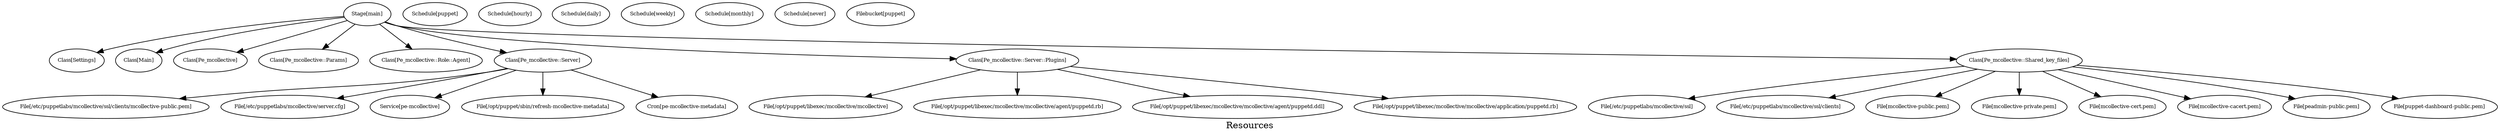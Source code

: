 digraph Resources {
    label = "Resources"
    "Stage[main]" [
        fontsize = 8,
        label = "Stage[main]"
    ]

    "Class[Settings]" [
        fontsize = 8,
        label = "Class[Settings]"
    ]

    "Class[Main]" [
        fontsize = 8,
        label = "Class[Main]"
    ]

    "Class[Pe_mcollective]" [
        fontsize = 8,
        label = "Class[Pe_mcollective]"
    ]

    "Class[Pe_mcollective::Params]" [
        fontsize = 8,
        label = "Class[Pe_mcollective::Params]"
    ]

    "Class[Pe_mcollective::Role::Agent]" [
        fontsize = 8,
        label = "Class[Pe_mcollective::Role::Agent]"
    ]

    "Class[Pe_mcollective::Server]" [
        fontsize = 8,
        label = "Class[Pe_mcollective::Server]"
    ]

    "Class[Pe_mcollective::Server::Plugins]" [
        fontsize = 8,
        label = "Class[Pe_mcollective::Server::Plugins]"
    ]

    "File[/opt/puppet/libexec/mcollective/mcollective]" [
        fontsize = 8,
        label = "File[/opt/puppet/libexec/mcollective/mcollective]"
    ]

    "File[/opt/puppet/libexec/mcollective/mcollective/agent/puppetd.rb]" [
        fontsize = 8,
        label = "File[/opt/puppet/libexec/mcollective/mcollective/agent/puppetd.rb]"
    ]

    "File[/opt/puppet/libexec/mcollective/mcollective/agent/puppetd.ddl]" [
        fontsize = 8,
        label = "File[/opt/puppet/libexec/mcollective/mcollective/agent/puppetd.ddl]"
    ]

    "File[/opt/puppet/libexec/mcollective/mcollective/application/puppetd.rb]" [
        fontsize = 8,
        label = "File[/opt/puppet/libexec/mcollective/mcollective/application/puppetd.rb]"
    ]

    "Class[Pe_mcollective::Shared_key_files]" [
        fontsize = 8,
        label = "Class[Pe_mcollective::Shared_key_files]"
    ]

    "File[/etc/puppetlabs/mcollective/ssl]" [
        fontsize = 8,
        label = "File[/etc/puppetlabs/mcollective/ssl]"
    ]

    "File[/etc/puppetlabs/mcollective/ssl/clients]" [
        fontsize = 8,
        label = "File[/etc/puppetlabs/mcollective/ssl/clients]"
    ]

    "File[mcollective-public.pem]" [
        fontsize = 8,
        label = "File[mcollective-public.pem]"
    ]

    "File[mcollective-private.pem]" [
        fontsize = 8,
        label = "File[mcollective-private.pem]"
    ]

    "File[mcollective-cert.pem]" [
        fontsize = 8,
        label = "File[mcollective-cert.pem]"
    ]

    "File[mcollective-cacert.pem]" [
        fontsize = 8,
        label = "File[mcollective-cacert.pem]"
    ]

    "File[peadmin-public.pem]" [
        fontsize = 8,
        label = "File[peadmin-public.pem]"
    ]

    "File[puppet-dashboard-public.pem]" [
        fontsize = 8,
        label = "File[puppet-dashboard-public.pem]"
    ]

    "File[/etc/puppetlabs/mcollective/ssl/clients/mcollective-public.pem]" [
        fontsize = 8,
        label = "File[/etc/puppetlabs/mcollective/ssl/clients/mcollective-public.pem]"
    ]

    "File[/etc/puppetlabs/mcollective/server.cfg]" [
        fontsize = 8,
        label = "File[/etc/puppetlabs/mcollective/server.cfg]"
    ]

    "Service[pe-mcollective]" [
        fontsize = 8,
        label = "Service[pe-mcollective]"
    ]

    "File[/opt/puppet/sbin/refresh-mcollective-metadata]" [
        fontsize = 8,
        label = "File[/opt/puppet/sbin/refresh-mcollective-metadata]"
    ]

    "Cron[pe-mcollective-metadata]" [
        fontsize = 8,
        label = "Cron[pe-mcollective-metadata]"
    ]

    "Schedule[puppet]" [
        fontsize = 8,
        label = "Schedule[puppet]"
    ]

    "Schedule[hourly]" [
        fontsize = 8,
        label = "Schedule[hourly]"
    ]

    "Schedule[daily]" [
        fontsize = 8,
        label = "Schedule[daily]"
    ]

    "Schedule[weekly]" [
        fontsize = 8,
        label = "Schedule[weekly]"
    ]

    "Schedule[monthly]" [
        fontsize = 8,
        label = "Schedule[monthly]"
    ]

    "Schedule[never]" [
        fontsize = 8,
        label = "Schedule[never]"
    ]

    "Filebucket[puppet]" [
        fontsize = 8,
        label = "Filebucket[puppet]"
    ]

    "Stage[main]" -> "Class[Settings]" [
        fontsize = 8
    ]

    "Stage[main]" -> "Class[Main]" [
        fontsize = 8
    ]

    "Stage[main]" -> "Class[Pe_mcollective]" [
        fontsize = 8
    ]

    "Stage[main]" -> "Class[Pe_mcollective::Params]" [
        fontsize = 8
    ]

    "Stage[main]" -> "Class[Pe_mcollective::Role::Agent]" [
        fontsize = 8
    ]

    "Stage[main]" -> "Class[Pe_mcollective::Server]" [
        fontsize = 8
    ]

    "Stage[main]" -> "Class[Pe_mcollective::Server::Plugins]" [
        fontsize = 8
    ]

    "Class[Pe_mcollective::Server::Plugins]" -> "File[/opt/puppet/libexec/mcollective/mcollective]" [
        fontsize = 8
    ]

    "Class[Pe_mcollective::Server::Plugins]" -> "File[/opt/puppet/libexec/mcollective/mcollective/agent/puppetd.rb]" [
        fontsize = 8
    ]

    "Class[Pe_mcollective::Server::Plugins]" -> "File[/opt/puppet/libexec/mcollective/mcollective/agent/puppetd.ddl]" [
        fontsize = 8
    ]

    "Class[Pe_mcollective::Server::Plugins]" -> "File[/opt/puppet/libexec/mcollective/mcollective/application/puppetd.rb]" [
        fontsize = 8
    ]

    "Stage[main]" -> "Class[Pe_mcollective::Shared_key_files]" [
        fontsize = 8
    ]

    "Class[Pe_mcollective::Shared_key_files]" -> "File[/etc/puppetlabs/mcollective/ssl]" [
        fontsize = 8
    ]

    "Class[Pe_mcollective::Shared_key_files]" -> "File[/etc/puppetlabs/mcollective/ssl/clients]" [
        fontsize = 8
    ]

    "Class[Pe_mcollective::Shared_key_files]" -> "File[mcollective-public.pem]" [
        fontsize = 8
    ]

    "Class[Pe_mcollective::Shared_key_files]" -> "File[mcollective-private.pem]" [
        fontsize = 8
    ]

    "Class[Pe_mcollective::Shared_key_files]" -> "File[mcollective-cert.pem]" [
        fontsize = 8
    ]

    "Class[Pe_mcollective::Shared_key_files]" -> "File[mcollective-cacert.pem]" [
        fontsize = 8
    ]

    "Class[Pe_mcollective::Shared_key_files]" -> "File[peadmin-public.pem]" [
        fontsize = 8
    ]

    "Class[Pe_mcollective::Shared_key_files]" -> "File[puppet-dashboard-public.pem]" [
        fontsize = 8
    ]

    "Class[Pe_mcollective::Server]" -> "File[/etc/puppetlabs/mcollective/ssl/clients/mcollective-public.pem]" [
        fontsize = 8
    ]

    "Class[Pe_mcollective::Server]" -> "File[/etc/puppetlabs/mcollective/server.cfg]" [
        fontsize = 8
    ]

    "Class[Pe_mcollective::Server]" -> "Service[pe-mcollective]" [
        fontsize = 8
    ]

    "Class[Pe_mcollective::Server]" -> "File[/opt/puppet/sbin/refresh-mcollective-metadata]" [
        fontsize = 8
    ]

    "Class[Pe_mcollective::Server]" -> "Cron[pe-mcollective-metadata]" [
        fontsize = 8
    ]

}
